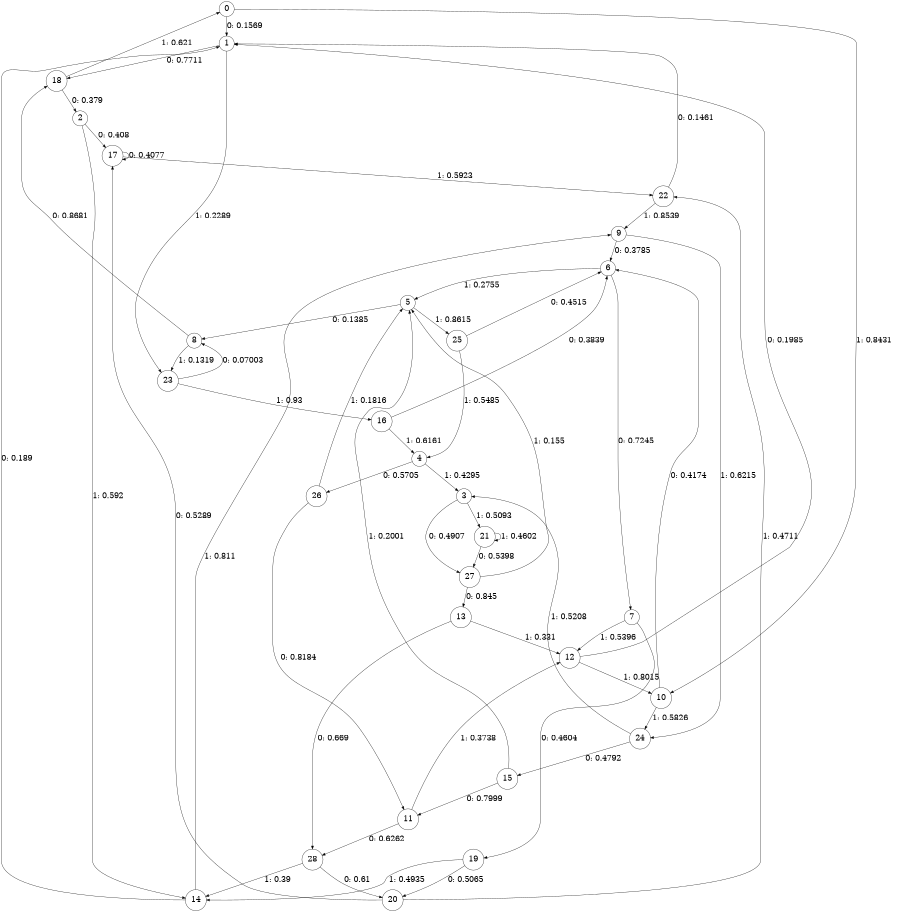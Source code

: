 digraph "ch2concat_phase3_L6" {
size = "6,8.5";
ratio = "fill";
node [shape = circle];
node [fontsize = 24];
edge [fontsize = 24];
0 -> 1 [label = "0: 0.1569   "];
0 -> 10 [label = "1: 0.8431   "];
1 -> 18 [label = "0: 0.7711   "];
1 -> 23 [label = "1: 0.2289   "];
2 -> 17 [label = "0: 0.408    "];
2 -> 14 [label = "1: 0.592    "];
3 -> 27 [label = "0: 0.4907   "];
3 -> 21 [label = "1: 0.5093   "];
4 -> 26 [label = "0: 0.5705   "];
4 -> 3 [label = "1: 0.4295   "];
5 -> 8 [label = "0: 0.1385   "];
5 -> 25 [label = "1: 0.8615   "];
6 -> 7 [label = "0: 0.7245   "];
6 -> 5 [label = "1: 0.2755   "];
7 -> 19 [label = "0: 0.4604   "];
7 -> 12 [label = "1: 0.5396   "];
8 -> 18 [label = "0: 0.8681   "];
8 -> 23 [label = "1: 0.1319   "];
9 -> 6 [label = "0: 0.3785   "];
9 -> 24 [label = "1: 0.6215   "];
10 -> 6 [label = "0: 0.4174   "];
10 -> 24 [label = "1: 0.5826   "];
11 -> 28 [label = "0: 0.6262   "];
11 -> 12 [label = "1: 0.3738   "];
12 -> 1 [label = "0: 0.1985   "];
12 -> 10 [label = "1: 0.8015   "];
13 -> 28 [label = "0: 0.669    "];
13 -> 12 [label = "1: 0.331    "];
14 -> 1 [label = "0: 0.189    "];
14 -> 9 [label = "1: 0.811    "];
15 -> 11 [label = "0: 0.7999   "];
15 -> 5 [label = "1: 0.2001   "];
16 -> 6 [label = "0: 0.3839   "];
16 -> 4 [label = "1: 0.6161   "];
17 -> 17 [label = "0: 0.4077   "];
17 -> 22 [label = "1: 0.5923   "];
18 -> 2 [label = "0: 0.379    "];
18 -> 0 [label = "1: 0.621    "];
19 -> 20 [label = "0: 0.5065   "];
19 -> 14 [label = "1: 0.4935   "];
20 -> 17 [label = "0: 0.5289   "];
20 -> 22 [label = "1: 0.4711   "];
21 -> 27 [label = "0: 0.5398   "];
21 -> 21 [label = "1: 0.4602   "];
22 -> 1 [label = "0: 0.1461   "];
22 -> 9 [label = "1: 0.8539   "];
23 -> 8 [label = "0: 0.07003  "];
23 -> 16 [label = "1: 0.93     "];
24 -> 15 [label = "0: 0.4792   "];
24 -> 3 [label = "1: 0.5208   "];
25 -> 6 [label = "0: 0.4515   "];
25 -> 4 [label = "1: 0.5485   "];
26 -> 11 [label = "0: 0.8184   "];
26 -> 5 [label = "1: 0.1816   "];
27 -> 13 [label = "0: 0.845    "];
27 -> 5 [label = "1: 0.155    "];
28 -> 20 [label = "0: 0.61     "];
28 -> 14 [label = "1: 0.39     "];
}